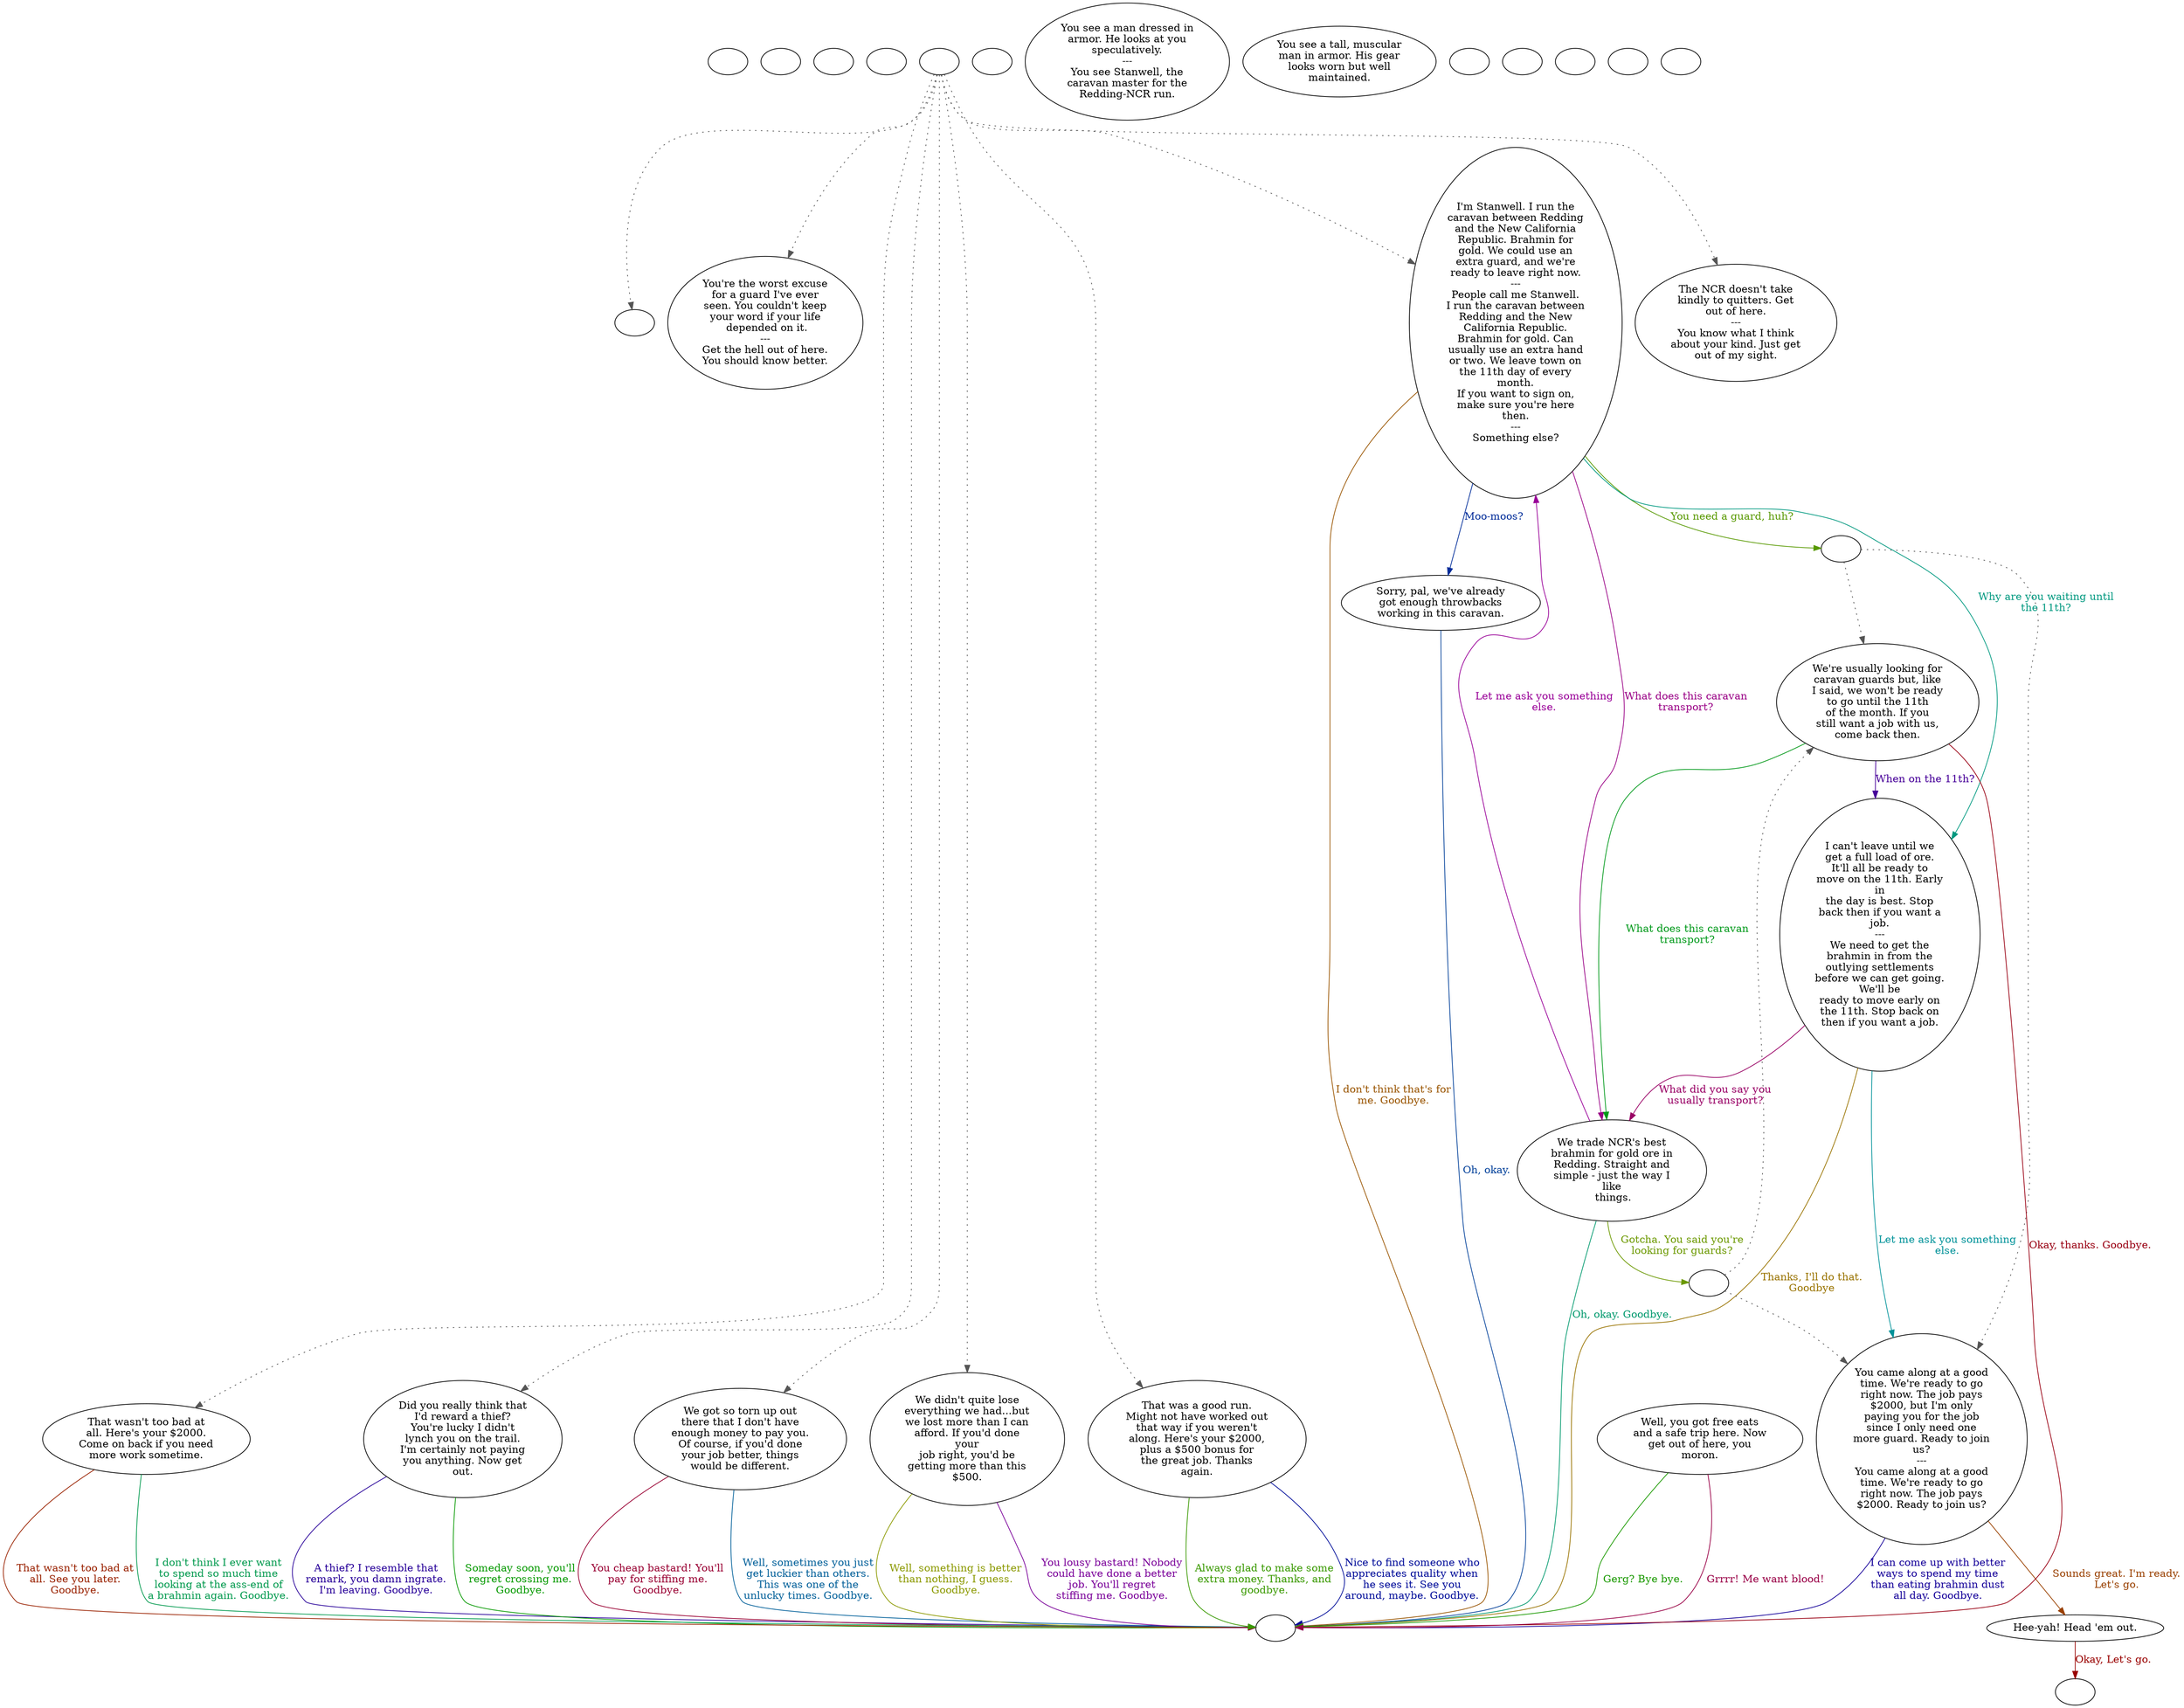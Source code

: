 digraph RCSTANWL {
  "checkPartyMembersNearDoor" [style=filled       fillcolor="#FFFFFF"       color="#000000"]
  "checkPartyMembersNearDoor" [label=""]
  "start" [style=filled       fillcolor="#FFFFFF"       color="#000000"]
  "start" [label=""]
  "critter_p_proc" [style=filled       fillcolor="#FFFFFF"       color="#000000"]
  "critter_p_proc" [label=""]
  "pickup_p_proc" [style=filled       fillcolor="#FFFFFF"       color="#000000"]
  "pickup_p_proc" [label=""]
  "talk_p_proc" [style=filled       fillcolor="#FFFFFF"       color="#000000"]
  "talk_p_proc" -> "Node004" [style=dotted color="#555555"]
  "talk_p_proc" -> "Node005" [style=dotted color="#555555"]
  "talk_p_proc" -> "Node006" [style=dotted color="#555555"]
  "talk_p_proc" -> "Node007" [style=dotted color="#555555"]
  "talk_p_proc" -> "Node008" [style=dotted color="#555555"]
  "talk_p_proc" -> "Node009" [style=dotted color="#555555"]
  "talk_p_proc" -> "Node010" [style=dotted color="#555555"]
  "talk_p_proc" -> "Node001" [style=dotted color="#555555"]
  "talk_p_proc" -> "Node003" [style=dotted color="#555555"]
  "talk_p_proc" [label=""]
  "destroy_p_proc" [style=filled       fillcolor="#FFFFFF"       color="#000000"]
  "destroy_p_proc" [label=""]
  "look_at_p_proc" [style=filled       fillcolor="#FFFFFF"       color="#000000"]
  "look_at_p_proc" [label="You see a man dressed in\narmor. He looks at you\nspeculatively.\n---\nYou see Stanwell, the\ncaravan master for the\nRedding-NCR run."]
  "description_p_proc" [style=filled       fillcolor="#FFFFFF"       color="#000000"]
  "description_p_proc" [label="You see a tall, muscular\nman in armor. His gear\nlooks worn but well\nmaintained."]
  "use_skill_on_p_proc" [style=filled       fillcolor="#FFFFFF"       color="#000000"]
  "use_skill_on_p_proc" [label=""]
  "damage_p_proc" [style=filled       fillcolor="#FFFFFF"       color="#000000"]
  "damage_p_proc" [label=""]
  "map_enter_p_proc" [style=filled       fillcolor="#FFFFFF"       color="#000000"]
  "map_enter_p_proc" [label=""]
  "map_update_p_proc" [style=filled       fillcolor="#FFFFFF"       color="#000000"]
  "map_update_p_proc" [label=""]
  "Node998" [style=filled       fillcolor="#FFFFFF"       color="#000000"]
  "Node998" [label=""]
  "Node999" [style=filled       fillcolor="#FFFFFF"       color="#000000"]
  "Node999" [label=""]
  "Node001" [style=filled       fillcolor="#FFFFFF"       color="#000000"]
  "Node001" [label="The NCR doesn't take\nkindly to quitters. Get\nout of here.\n---\nYou know what I think\nabout your kind. Just get\nout of my sight."]
  "Node002" [style=filled       fillcolor="#FFFFFF"       color="#000000"]
  "Node002" [label="Hee-yah! Head 'em out."]
  "Node002" -> "Node002a" [label="Okay, Let's go." color="#990100" fontcolor="#990100"]
  "Node002a" [style=filled       fillcolor="#FFFFFF"       color="#000000"]
  "Node002a" [label=""]
  "Node003" [style=filled       fillcolor="#FFFFFF"       color="#000000"]
  "Node003" [label="I'm Stanwell. I run the\ncaravan between Redding\nand the New California\nRepublic. Brahmin for\ngold. We could use an\nextra guard, and we're\nready to leave right now.\n---\nPeople call me Stanwell.\nI run the caravan between\nRedding and the New\nCalifornia Republic.\nBrahmin for gold. Can\nusually use an extra hand\nor two. We leave town on\nthe 11th day of every\nmonth.\nIf you want to sign on,\nmake sure you're here\nthen.\n---\nSomething else?"]
  "Node003" -> "Node013" [label="Moo-moos?" color="#002C99" fontcolor="#002C99"]
  "Node003" -> "Node003a" [label="You need a guard, huh?" color="#589900" fontcolor="#589900"]
  "Node003" -> "Node014" [label="What does this caravan\ntransport?" color="#990085" fontcolor="#990085"]
  "Node003" -> "Node011" [label="Why are you waiting until\nthe 11th?" color="#009980" fontcolor="#009980"]
  "Node003" -> "Node999" [label="I don't think that's for\nme. Goodbye." color="#995400" fontcolor="#995400"]
  "Node003a" [style=filled       fillcolor="#FFFFFF"       color="#000000"]
  "Node003a" -> "Node015" [style=dotted color="#555555"]
  "Node003a" -> "Node012" [style=dotted color="#555555"]
  "Node003a" [label=""]
  "Node004" [style=filled       fillcolor="#FFFFFF"       color="#000000"]
  "Node004" [label=""]
  "Node005" [style=filled       fillcolor="#FFFFFF"       color="#000000"]
  "Node005" [label="You're the worst excuse\nfor a guard I've ever\nseen. You couldn't keep\nyour word if your life\n depended on it.\n---\nGet the hell out of here.\nYou should know better."]
  "Node006" [style=filled       fillcolor="#FFFFFF"       color="#000000"]
  "Node006" [label="Did you really think that\nI'd reward a thief?\nYou're lucky I didn't\nlynch you on the trail.\nI'm certainly not paying\nyou anything. Now get\nout."]
  "Node006" -> "Node999" [label="A thief? I resemble that\nremark, you damn ingrate.\nI'm leaving. Goodbye." color="#270099" fontcolor="#270099"]
  "Node006" -> "Node999" [label="Someday soon, you'll\nregret crossing me.\nGoodbye." color="#059900" fontcolor="#059900"]
  "Node007" [style=filled       fillcolor="#FFFFFF"       color="#000000"]
  "Node007" [label="We got so torn up out\nthere that I don't have\nenough money to pay you.\nOf course, if you'd done\nyour job better, things\nwould be different."]
  "Node007" -> "Node999" [label="You cheap bastard! You'll\npay for stiffing me.\nGoodbye." color="#990032" fontcolor="#990032"]
  "Node007" -> "Node999" [label="Well, sometimes you just\nget luckier than others.\nThis was one of the\nunlucky times. Goodbye." color="#005F99" fontcolor="#005F99"]
  "Node008" [style=filled       fillcolor="#FFFFFF"       color="#000000"]
  "Node008" [label="We didn't quite lose\neverything we had...but\nwe lost more than I can\nafford. If you'd done\nyour\njob right, you'd be\ngetting more than this\n$500."]
  "Node008" -> "Node999" [label="Well, something is better\nthan nothing, I guess.\nGoodbye." color="#8B9900" fontcolor="#8B9900"]
  "Node008" -> "Node999" [label="You lousy bastard! Nobody\ncould have done a better\njob. You'll regret\nstiffing me. Goodbye." color="#7A0099" fontcolor="#7A0099"]
  "Node009" [style=filled       fillcolor="#FFFFFF"       color="#000000"]
  "Node009" [label="That wasn't too bad at\nall. Here's your $2000.\nCome on back if you need\nmore work sometime."]
  "Node009" -> "Node999" [label="I don't think I ever want\nto spend so much time\nlooking at the ass-end of\na brahmin again. Goodbye." color="#00994D" fontcolor="#00994D"]
  "Node009" -> "Node999" [label="That wasn't too bad at\nall. See you later.\nGoodbye." color="#992100" fontcolor="#992100"]
  "Node010" [style=filled       fillcolor="#FFFFFF"       color="#000000"]
  "Node010" [label="That was a good run.\nMight not have worked out\nthat way if you weren't\nalong. Here's your $2000,\nplus a $500 bonus for\nthe great job. Thanks\nagain."]
  "Node010" -> "Node999" [label="Nice to find someone who\nappreciates quality when\nhe sees it. See you\naround, maybe. Goodbye." color="#000C99" fontcolor="#000C99"]
  "Node010" -> "Node999" [label="Always glad to make some\nextra money. Thanks, and\ngoodbye." color="#399900" fontcolor="#399900"]
  "Node011" [style=filled       fillcolor="#FFFFFF"       color="#000000"]
  "Node011" [label="I can't leave until we\nget a full load of ore.\nIt'll all be ready to\nmove on the 11th. Early\nin\nthe day is best. Stop\nback then if you want a\njob.\n---\nWe need to get the\nbrahmin in from the\noutlying settlements\nbefore we can get going.\nWe'll be\nready to move early on\nthe 11th. Stop back on\nthen if you want a job."]
  "Node011" -> "Node014" [label="What did you say you\nusually transport?" color="#990065" fontcolor="#990065"]
  "Node011" -> "Node015" [label="Let me ask you something\nelse." color="#009299" fontcolor="#009299"]
  "Node011" -> "Node999" [label="Thanks, I'll do that.\nGoodbye" color="#997300" fontcolor="#997300"]
  "Node012" [style=filled       fillcolor="#FFFFFF"       color="#000000"]
  "Node012" [label="We're usually looking for\ncaravan guards but, like\nI said, we won't be ready\nto go until the 11th\nof the month. If you\nstill want a job with us,\ncome back then."]
  "Node012" -> "Node011" [label="When on the 11th?" color="#470099" fontcolor="#470099"]
  "Node012" -> "Node014" [label="What does this caravan\ntransport?" color="#00991A" fontcolor="#00991A"]
  "Node012" -> "Node999" [label="Okay, thanks. Goodbye." color="#990012" fontcolor="#990012"]
  "Node013" [style=filled       fillcolor="#FFFFFF"       color="#000000"]
  "Node013" [label="Sorry, pal, we've already\ngot enough throwbacks\nworking in this caravan."]
  "Node013" -> "Node999" [label="Oh, okay." color="#003F99" fontcolor="#003F99"]
  "Node014" [style=filled       fillcolor="#FFFFFF"       color="#000000"]
  "Node014" [label="We trade NCR's best\nbrahmin for gold ore in\nRedding. Straight and\nsimple - just the way I\nlike\n things."]
  "Node014" -> "Node014a" [label="Gotcha. You said you're\nlooking for guards?" color="#6C9900" fontcolor="#6C9900"]
  "Node014" -> "Node003" [label="Let me ask you something\nelse." color="#990098" fontcolor="#990098"]
  "Node014" -> "Node999" [label="Oh, okay. Goodbye." color="#00996D" fontcolor="#00996D"]
  "Node014a" [style=filled       fillcolor="#FFFFFF"       color="#000000"]
  "Node014a" -> "Node015" [style=dotted color="#555555"]
  "Node014a" -> "Node012" [style=dotted color="#555555"]
  "Node014a" [label=""]
  "Node015" [style=filled       fillcolor="#FFFFFF"       color="#000000"]
  "Node015" [label="You came along at a good\ntime. We're ready to go\nright now. The job pays\n$2000, but I'm only\npaying you for the job\nsince I only need one\nmore guard. Ready to join\nus?\n---\nYou came along at a good\ntime. We're ready to go\nright now. The job pays\n$2000. Ready to join us?"]
  "Node015" -> "Node002" [label="Sounds great. I'm ready.\nLet's go." color="#994000" fontcolor="#994000"]
  "Node015" -> "Node999" [label="I can come up with better\nways to spend my time\nthan eating brahmin dust\nall day. Goodbye." color="#140099" fontcolor="#140099"]
  "Node016" [style=filled       fillcolor="#FFFFFF"       color="#000000"]
  "Node016" [label="Well, you got free eats\nand a safe trip here. Now\nget out of here, you\nmoron."]
  "Node016" -> "Node999" [label="Gerg? Bye bye." color="#199900" fontcolor="#199900"]
  "Node016" -> "Node999" [label="Grrrr! Me want blood!" color="#990046" fontcolor="#990046"]
}